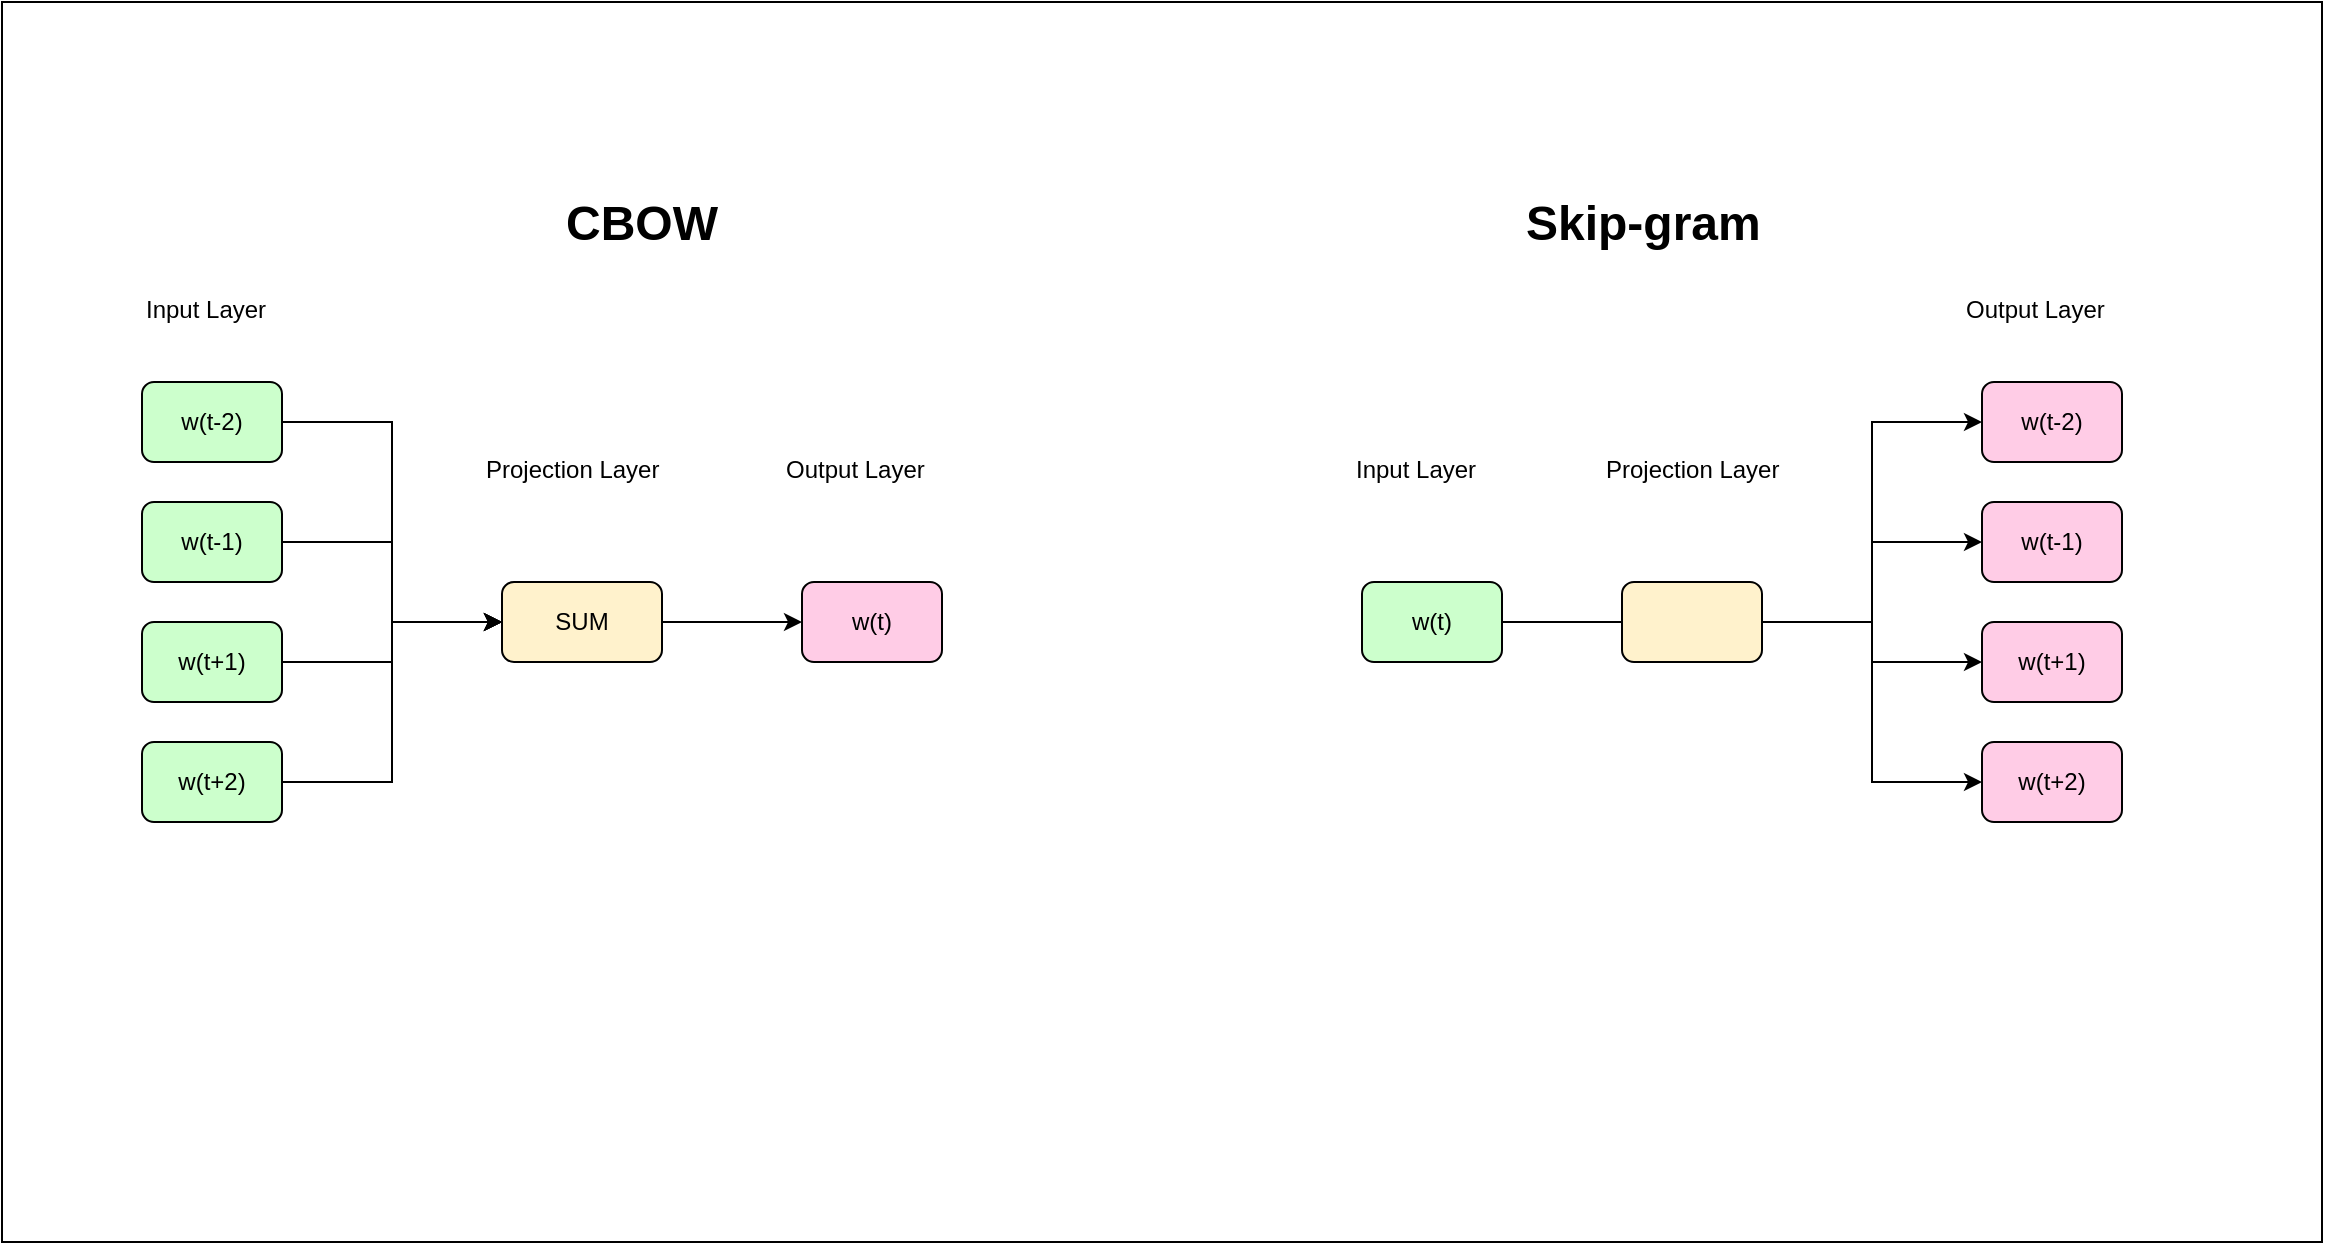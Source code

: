 <mxfile version="16.1.2" type="device"><diagram id="mauTwlGy0EHXRbH5chUs" name="Word2Vec Architecture"><mxGraphModel dx="1552" dy="953" grid="1" gridSize="10" guides="1" tooltips="1" connect="1" arrows="1" fold="1" page="1" pageScale="1" pageWidth="850" pageHeight="1100" math="0" shadow="0"><root><mxCell id="0"/><mxCell id="1" parent="0"/><mxCell id="woAr9XwbzdJ1LkMmX6AL-47" value="" style="rounded=0;whiteSpace=wrap;html=1;fillColor=#FFFFFF;" vertex="1" parent="1"><mxGeometry x="200" y="60" width="1160" height="620" as="geometry"/></mxCell><mxCell id="woAr9XwbzdJ1LkMmX6AL-10" value="&lt;b&gt;&lt;font style=&quot;font-size: 24px&quot;&gt;CBOW&lt;/font&gt;&lt;/b&gt;" style="text;html=1;whiteSpace=wrap;" vertex="1" parent="1"><mxGeometry x="480" y="150" width="80" height="30" as="geometry"/></mxCell><mxCell id="woAr9XwbzdJ1LkMmX6AL-11" value="Input Layer" style="text;html=1;whiteSpace=wrap;" vertex="1" parent="1"><mxGeometry x="270" y="200" width="80" height="30" as="geometry"/></mxCell><mxCell id="woAr9XwbzdJ1LkMmX6AL-13" value="w(t-1)" style="rounded=1;whiteSpace=wrap;html=1;fillColor=#CCFFCC;" vertex="1" parent="1"><mxGeometry x="270" y="310" width="70" height="40" as="geometry"/></mxCell><mxCell id="woAr9XwbzdJ1LkMmX6AL-14" value="w(t+1)" style="rounded=1;whiteSpace=wrap;html=1;fillColor=#CCFFCC;" vertex="1" parent="1"><mxGeometry x="270" y="370" width="70" height="40" as="geometry"/></mxCell><mxCell id="woAr9XwbzdJ1LkMmX6AL-15" value="w(t+2)" style="rounded=1;whiteSpace=wrap;html=1;fillColor=#CCFFCC;" vertex="1" parent="1"><mxGeometry x="270" y="430" width="70" height="40" as="geometry"/></mxCell><mxCell id="woAr9XwbzdJ1LkMmX6AL-16" value="Projection Layer" style="text;html=1;whiteSpace=wrap;" vertex="1" parent="1"><mxGeometry x="440" y="280" width="120" height="30" as="geometry"/></mxCell><mxCell id="woAr9XwbzdJ1LkMmX6AL-17" value="SUM" style="rounded=1;whiteSpace=wrap;html=1;fillColor=#FFF2CC;" vertex="1" parent="1"><mxGeometry x="450" y="350" width="80" height="40" as="geometry"/></mxCell><mxCell id="woAr9XwbzdJ1LkMmX6AL-18" value="Output Layer" style="text;html=1;whiteSpace=wrap;" vertex="1" parent="1"><mxGeometry x="590" y="280" width="80" height="30" as="geometry"/></mxCell><mxCell id="woAr9XwbzdJ1LkMmX6AL-19" value="w(t)" style="rounded=1;whiteSpace=wrap;html=1;fillColor=#FFCCE6;" vertex="1" parent="1"><mxGeometry x="600" y="350" width="70" height="40" as="geometry"/></mxCell><mxCell id="woAr9XwbzdJ1LkMmX6AL-20" style="edgeStyle=orthogonalEdgeStyle;rounded=0;orthogonalLoop=1;html=1;exitX=1;exitY=0.5;entryX=0;entryY=0.5;" edge="1" parent="1" source="woAr9XwbzdJ1LkMmX6AL-12" target="woAr9XwbzdJ1LkMmX6AL-17"><mxGeometry relative="1" as="geometry"/></mxCell><mxCell id="woAr9XwbzdJ1LkMmX6AL-21" style="edgeStyle=orthogonalEdgeStyle;rounded=0;orthogonalLoop=1;html=1;exitX=1;exitY=0.5;entryX=0;entryY=0.5;" edge="1" parent="1" source="woAr9XwbzdJ1LkMmX6AL-13" target="woAr9XwbzdJ1LkMmX6AL-17"><mxGeometry relative="1" as="geometry"/></mxCell><mxCell id="woAr9XwbzdJ1LkMmX6AL-22" style="edgeStyle=orthogonalEdgeStyle;rounded=0;orthogonalLoop=1;html=1;exitX=1;exitY=0.5;entryX=0;entryY=0.5;" edge="1" parent="1" source="woAr9XwbzdJ1LkMmX6AL-14" target="woAr9XwbzdJ1LkMmX6AL-17"><mxGeometry relative="1" as="geometry"/></mxCell><mxCell id="woAr9XwbzdJ1LkMmX6AL-23" style="edgeStyle=orthogonalEdgeStyle;rounded=0;orthogonalLoop=1;html=1;exitX=1;exitY=0.5;entryX=0;entryY=0.5;" edge="1" parent="1" source="woAr9XwbzdJ1LkMmX6AL-15" target="woAr9XwbzdJ1LkMmX6AL-17"><mxGeometry relative="1" as="geometry"/></mxCell><mxCell id="woAr9XwbzdJ1LkMmX6AL-24" style="edgeStyle=orthogonalEdgeStyle;rounded=0;orthogonalLoop=1;html=1;exitX=1;exitY=0.5;entryX=0;entryY=0.5;" edge="1" parent="1" source="woAr9XwbzdJ1LkMmX6AL-17" target="woAr9XwbzdJ1LkMmX6AL-19"><mxGeometry relative="1" as="geometry"/></mxCell><mxCell id="woAr9XwbzdJ1LkMmX6AL-25" value="&lt;b&gt;&lt;font style=&quot;font-size: 24px&quot;&gt;Skip-gram&lt;/font&gt;&lt;/b&gt;" style="text;html=1;whiteSpace=wrap;" vertex="1" parent="1"><mxGeometry x="960" y="150" width="140" height="30" as="geometry"/></mxCell><mxCell id="woAr9XwbzdJ1LkMmX6AL-26" value="Input Layer" style="text;html=1;whiteSpace=wrap;" vertex="1" parent="1"><mxGeometry x="875" y="280" width="80" height="30" as="geometry"/></mxCell><mxCell id="woAr9XwbzdJ1LkMmX6AL-27" value="w(t)" style="rounded=1;whiteSpace=wrap;html=1;fillColor=#CCFFCC;" vertex="1" parent="1"><mxGeometry x="880" y="350" width="70" height="40" as="geometry"/></mxCell><mxCell id="woAr9XwbzdJ1LkMmX6AL-28" value="Projection Layer" style="text;html=1;whiteSpace=wrap;" vertex="1" parent="1"><mxGeometry x="1000" y="280" width="120" height="30" as="geometry"/></mxCell><mxCell id="woAr9XwbzdJ1LkMmX6AL-29" value="Output Layer" style="text;html=1;whiteSpace=wrap;" vertex="1" parent="1"><mxGeometry x="1180" y="200" width="80" height="30" as="geometry"/></mxCell><mxCell id="woAr9XwbzdJ1LkMmX6AL-30" value="w(t-2)" style="rounded=1;whiteSpace=wrap;html=1;fillColor=#FFCCE6;" vertex="1" parent="1"><mxGeometry x="1190" y="250" width="70" height="40" as="geometry"/></mxCell><mxCell id="woAr9XwbzdJ1LkMmX6AL-31" value="w(t-1)" style="rounded=1;whiteSpace=wrap;html=1;fillColor=#FFCCE6;" vertex="1" parent="1"><mxGeometry x="1190" y="310" width="70" height="40" as="geometry"/></mxCell><mxCell id="woAr9XwbzdJ1LkMmX6AL-32" value="w(t+1)" style="rounded=1;whiteSpace=wrap;html=1;fillColor=#FFCCE6;" vertex="1" parent="1"><mxGeometry x="1190" y="370" width="70" height="40" as="geometry"/></mxCell><mxCell id="woAr9XwbzdJ1LkMmX6AL-33" value="w(t+2)" style="rounded=1;whiteSpace=wrap;html=1;fillColor=#FFCCE6;" vertex="1" parent="1"><mxGeometry x="1190" y="430" width="70" height="40" as="geometry"/></mxCell><mxCell id="woAr9XwbzdJ1LkMmX6AL-12" value="w(t-2)" style="rounded=1;whiteSpace=wrap;html=1;fillColor=#CCFFCC;" vertex="1" parent="1"><mxGeometry x="270" y="250" width="70" height="40" as="geometry"/></mxCell><mxCell id="woAr9XwbzdJ1LkMmX6AL-42" style="edgeStyle=orthogonalEdgeStyle;rounded=0;orthogonalLoop=1;jettySize=auto;html=1;exitX=1;exitY=0.5;exitDx=0;exitDy=0;entryX=0;entryY=0.5;entryDx=0;entryDy=0;" edge="1" parent="1" source="woAr9XwbzdJ1LkMmX6AL-40" target="woAr9XwbzdJ1LkMmX6AL-30"><mxGeometry relative="1" as="geometry"/></mxCell><mxCell id="woAr9XwbzdJ1LkMmX6AL-43" style="edgeStyle=orthogonalEdgeStyle;rounded=0;orthogonalLoop=1;jettySize=auto;html=1;exitX=1;exitY=0.5;exitDx=0;exitDy=0;entryX=0;entryY=0.5;entryDx=0;entryDy=0;" edge="1" parent="1" source="woAr9XwbzdJ1LkMmX6AL-40" target="woAr9XwbzdJ1LkMmX6AL-31"><mxGeometry relative="1" as="geometry"/></mxCell><mxCell id="woAr9XwbzdJ1LkMmX6AL-44" style="edgeStyle=orthogonalEdgeStyle;rounded=0;orthogonalLoop=1;jettySize=auto;html=1;exitX=1;exitY=0.5;exitDx=0;exitDy=0;entryX=0;entryY=0.5;entryDx=0;entryDy=0;" edge="1" parent="1" source="woAr9XwbzdJ1LkMmX6AL-40" target="woAr9XwbzdJ1LkMmX6AL-32"><mxGeometry relative="1" as="geometry"/></mxCell><mxCell id="woAr9XwbzdJ1LkMmX6AL-45" style="edgeStyle=orthogonalEdgeStyle;rounded=0;orthogonalLoop=1;jettySize=auto;html=1;exitX=1;exitY=0.5;exitDx=0;exitDy=0;entryX=0;entryY=0.5;entryDx=0;entryDy=0;" edge="1" parent="1" source="woAr9XwbzdJ1LkMmX6AL-40" target="woAr9XwbzdJ1LkMmX6AL-33"><mxGeometry relative="1" as="geometry"/></mxCell><mxCell id="woAr9XwbzdJ1LkMmX6AL-40" value="" style="rounded=1;whiteSpace=wrap;html=1;fillColor=#FFF2CC;" vertex="1" parent="1"><mxGeometry x="1010" y="350" width="70" height="40" as="geometry"/></mxCell><mxCell id="woAr9XwbzdJ1LkMmX6AL-41" value="" style="edgeStyle=orthogonalEdgeStyle;rounded=0;orthogonalLoop=1;html=1;exitX=1;exitY=0.5;entryX=0;entryY=0.5;endArrow=none;" edge="1" parent="1" source="woAr9XwbzdJ1LkMmX6AL-27" target="woAr9XwbzdJ1LkMmX6AL-40"><mxGeometry relative="1" as="geometry"><mxPoint x="950" y="370" as="sourcePoint"/><mxPoint x="1190" y="450" as="targetPoint"/></mxGeometry></mxCell></root></mxGraphModel></diagram></mxfile>